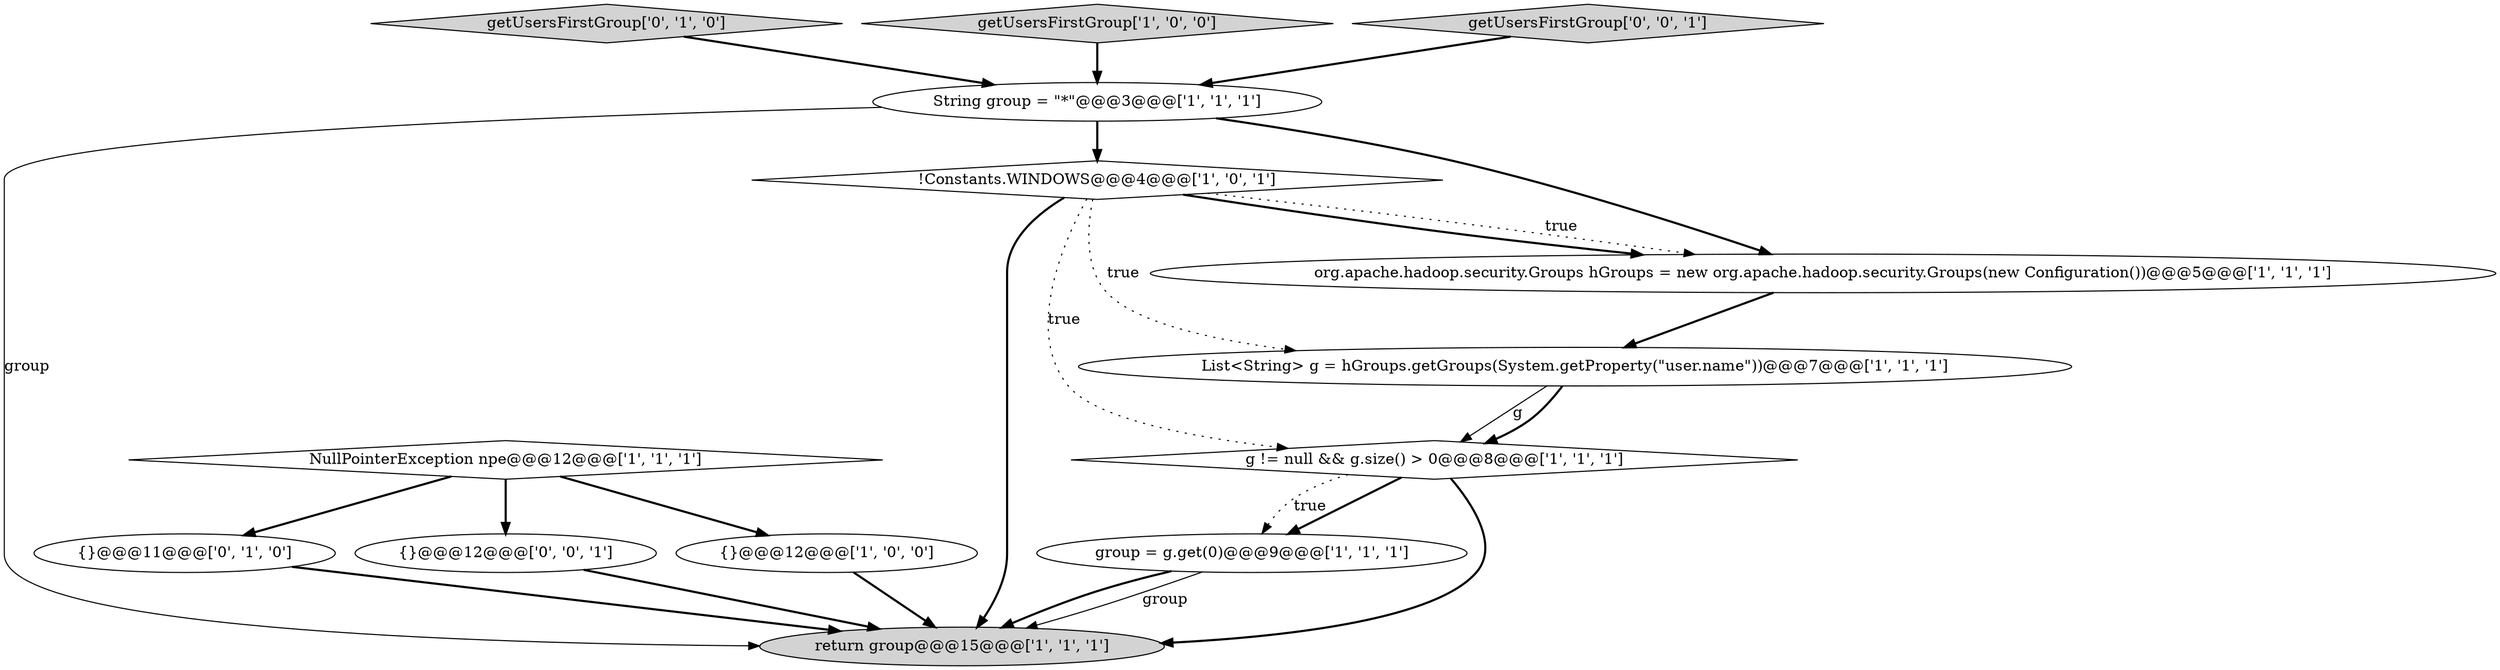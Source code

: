 digraph {
12 [style = filled, label = "{}@@@12@@@['0', '0', '1']", fillcolor = white, shape = ellipse image = "AAA0AAABBB3BBB"];
2 [style = filled, label = "return group@@@15@@@['1', '1', '1']", fillcolor = lightgray, shape = ellipse image = "AAA0AAABBB1BBB"];
7 [style = filled, label = "String group = \"*\"@@@3@@@['1', '1', '1']", fillcolor = white, shape = ellipse image = "AAA0AAABBB1BBB"];
11 [style = filled, label = "getUsersFirstGroup['0', '1', '0']", fillcolor = lightgray, shape = diamond image = "AAA0AAABBB2BBB"];
5 [style = filled, label = "g != null && g.size() > 0@@@8@@@['1', '1', '1']", fillcolor = white, shape = diamond image = "AAA0AAABBB1BBB"];
8 [style = filled, label = "!Constants.WINDOWS@@@4@@@['1', '0', '1']", fillcolor = white, shape = diamond image = "AAA0AAABBB1BBB"];
0 [style = filled, label = "{}@@@12@@@['1', '0', '0']", fillcolor = white, shape = ellipse image = "AAA0AAABBB1BBB"];
3 [style = filled, label = "getUsersFirstGroup['1', '0', '0']", fillcolor = lightgray, shape = diamond image = "AAA0AAABBB1BBB"];
13 [style = filled, label = "getUsersFirstGroup['0', '0', '1']", fillcolor = lightgray, shape = diamond image = "AAA0AAABBB3BBB"];
1 [style = filled, label = "group = g.get(0)@@@9@@@['1', '1', '1']", fillcolor = white, shape = ellipse image = "AAA0AAABBB1BBB"];
9 [style = filled, label = "org.apache.hadoop.security.Groups hGroups = new org.apache.hadoop.security.Groups(new Configuration())@@@5@@@['1', '1', '1']", fillcolor = white, shape = ellipse image = "AAA0AAABBB1BBB"];
10 [style = filled, label = "{}@@@11@@@['0', '1', '0']", fillcolor = white, shape = ellipse image = "AAA0AAABBB2BBB"];
6 [style = filled, label = "NullPointerException npe@@@12@@@['1', '1', '1']", fillcolor = white, shape = diamond image = "AAA0AAABBB1BBB"];
4 [style = filled, label = "List<String> g = hGroups.getGroups(System.getProperty(\"user.name\"))@@@7@@@['1', '1', '1']", fillcolor = white, shape = ellipse image = "AAA0AAABBB1BBB"];
5->2 [style = bold, label=""];
4->5 [style = solid, label="g"];
7->8 [style = bold, label=""];
8->9 [style = bold, label=""];
10->2 [style = bold, label=""];
13->7 [style = bold, label=""];
9->4 [style = bold, label=""];
1->2 [style = solid, label="group"];
7->9 [style = bold, label=""];
12->2 [style = bold, label=""];
5->1 [style = bold, label=""];
4->5 [style = bold, label=""];
6->0 [style = bold, label=""];
3->7 [style = bold, label=""];
11->7 [style = bold, label=""];
6->10 [style = bold, label=""];
8->2 [style = bold, label=""];
6->12 [style = bold, label=""];
7->2 [style = solid, label="group"];
8->5 [style = dotted, label="true"];
5->1 [style = dotted, label="true"];
0->2 [style = bold, label=""];
8->4 [style = dotted, label="true"];
1->2 [style = bold, label=""];
8->9 [style = dotted, label="true"];
}
